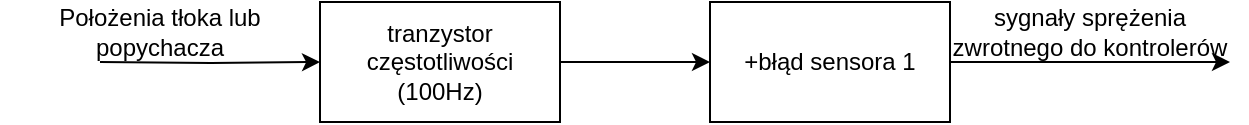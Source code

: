 <mxfile version="20.6.0" type="device"><diagram id="lICYs-P_sNHd3B2oVjNa" name="Strona-1"><mxGraphModel dx="1185" dy="635" grid="1" gridSize="10" guides="1" tooltips="1" connect="1" arrows="1" fold="1" page="1" pageScale="1" pageWidth="1169" pageHeight="827" math="0" shadow="0"><root><mxCell id="0"/><mxCell id="1" parent="0"/><mxCell id="W98DWpdTZ4gx-aFk4UEh-1" style="edgeStyle=orthogonalEdgeStyle;rounded=0;orthogonalLoop=1;jettySize=auto;html=1;" edge="1" parent="1" source="W98DWpdTZ4gx-aFk4UEh-3" target="W98DWpdTZ4gx-aFk4UEh-6"><mxGeometry relative="1" as="geometry"/></mxCell><mxCell id="W98DWpdTZ4gx-aFk4UEh-3" value="tranzystor częstotliwości (100Hz)" style="rounded=0;whiteSpace=wrap;html=1;" vertex="1" parent="1"><mxGeometry x="505" y="310" width="120" height="60" as="geometry"/></mxCell><mxCell id="W98DWpdTZ4gx-aFk4UEh-4" value="" style="edgeStyle=orthogonalEdgeStyle;rounded=0;orthogonalLoop=1;jettySize=auto;html=1;" edge="1" parent="1" target="W98DWpdTZ4gx-aFk4UEh-3"><mxGeometry relative="1" as="geometry"><mxPoint x="395" y="340.0" as="sourcePoint"/></mxGeometry></mxCell><mxCell id="W98DWpdTZ4gx-aFk4UEh-11" style="edgeStyle=orthogonalEdgeStyle;rounded=0;orthogonalLoop=1;jettySize=auto;html=1;" edge="1" parent="1" source="W98DWpdTZ4gx-aFk4UEh-6"><mxGeometry relative="1" as="geometry"><mxPoint x="960" y="340" as="targetPoint"/></mxGeometry></mxCell><mxCell id="W98DWpdTZ4gx-aFk4UEh-6" value="+błąd sensora 1" style="rounded=0;whiteSpace=wrap;html=1;" vertex="1" parent="1"><mxGeometry x="700" y="310" width="120" height="60" as="geometry"/></mxCell><mxCell id="W98DWpdTZ4gx-aFk4UEh-9" value="sygnały sprężenia zwrotnego do kontrolerów" style="text;html=1;strokeColor=none;fillColor=none;align=center;verticalAlign=middle;whiteSpace=wrap;rounded=0;" vertex="1" parent="1"><mxGeometry x="820" y="310" width="140" height="30" as="geometry"/></mxCell><mxCell id="W98DWpdTZ4gx-aFk4UEh-10" value="Położenia tłoka lub popychacza" style="text;html=1;strokeColor=none;fillColor=none;align=center;verticalAlign=middle;whiteSpace=wrap;rounded=0;" vertex="1" parent="1"><mxGeometry x="345" y="310" width="160" height="30" as="geometry"/></mxCell></root></mxGraphModel></diagram></mxfile>